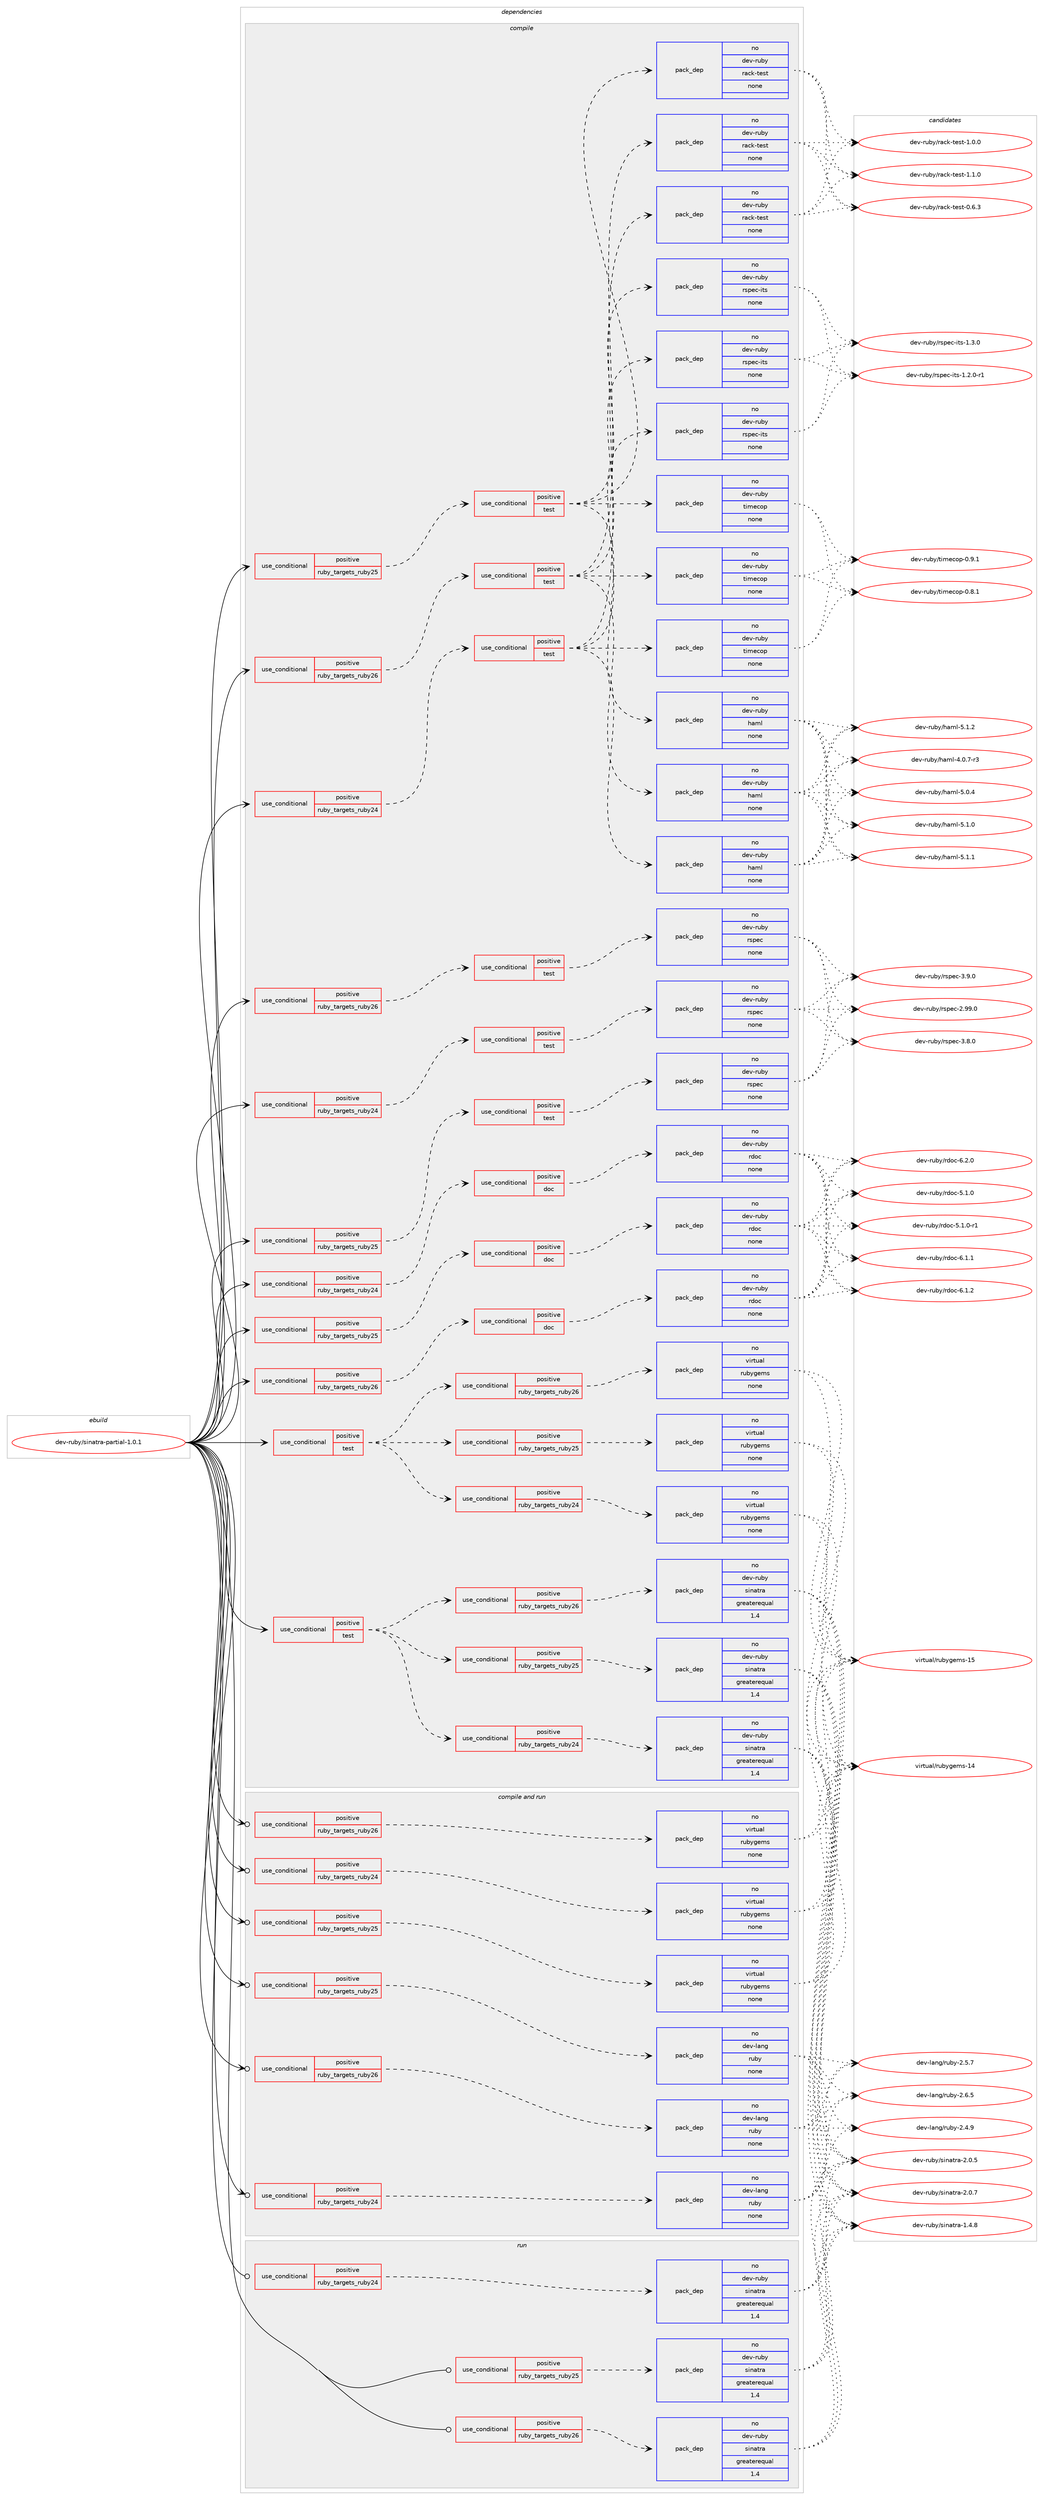 digraph prolog {

# *************
# Graph options
# *************

newrank=true;
concentrate=true;
compound=true;
graph [rankdir=LR,fontname=Helvetica,fontsize=10,ranksep=1.5];#, ranksep=2.5, nodesep=0.2];
edge  [arrowhead=vee];
node  [fontname=Helvetica,fontsize=10];

# **********
# The ebuild
# **********

subgraph cluster_leftcol {
color=gray;
rank=same;
label=<<i>ebuild</i>>;
id [label="dev-ruby/sinatra-partial-1.0.1", color=red, width=4, href="../dev-ruby/sinatra-partial-1.0.1.svg"];
}

# ****************
# The dependencies
# ****************

subgraph cluster_midcol {
color=gray;
label=<<i>dependencies</i>>;
subgraph cluster_compile {
fillcolor="#eeeeee";
style=filled;
label=<<i>compile</i>>;
subgraph cond178094 {
dependency716943 [label=<<TABLE BORDER="0" CELLBORDER="1" CELLSPACING="0" CELLPADDING="4"><TR><TD ROWSPAN="3" CELLPADDING="10">use_conditional</TD></TR><TR><TD>positive</TD></TR><TR><TD>ruby_targets_ruby24</TD></TR></TABLE>>, shape=none, color=red];
subgraph cond178095 {
dependency716944 [label=<<TABLE BORDER="0" CELLBORDER="1" CELLSPACING="0" CELLPADDING="4"><TR><TD ROWSPAN="3" CELLPADDING="10">use_conditional</TD></TR><TR><TD>positive</TD></TR><TR><TD>doc</TD></TR></TABLE>>, shape=none, color=red];
subgraph pack526803 {
dependency716945 [label=<<TABLE BORDER="0" CELLBORDER="1" CELLSPACING="0" CELLPADDING="4" WIDTH="220"><TR><TD ROWSPAN="6" CELLPADDING="30">pack_dep</TD></TR><TR><TD WIDTH="110">no</TD></TR><TR><TD>dev-ruby</TD></TR><TR><TD>rdoc</TD></TR><TR><TD>none</TD></TR><TR><TD></TD></TR></TABLE>>, shape=none, color=blue];
}
dependency716944:e -> dependency716945:w [weight=20,style="dashed",arrowhead="vee"];
}
dependency716943:e -> dependency716944:w [weight=20,style="dashed",arrowhead="vee"];
}
id:e -> dependency716943:w [weight=20,style="solid",arrowhead="vee"];
subgraph cond178096 {
dependency716946 [label=<<TABLE BORDER="0" CELLBORDER="1" CELLSPACING="0" CELLPADDING="4"><TR><TD ROWSPAN="3" CELLPADDING="10">use_conditional</TD></TR><TR><TD>positive</TD></TR><TR><TD>ruby_targets_ruby24</TD></TR></TABLE>>, shape=none, color=red];
subgraph cond178097 {
dependency716947 [label=<<TABLE BORDER="0" CELLBORDER="1" CELLSPACING="0" CELLPADDING="4"><TR><TD ROWSPAN="3" CELLPADDING="10">use_conditional</TD></TR><TR><TD>positive</TD></TR><TR><TD>test</TD></TR></TABLE>>, shape=none, color=red];
subgraph pack526804 {
dependency716948 [label=<<TABLE BORDER="0" CELLBORDER="1" CELLSPACING="0" CELLPADDING="4" WIDTH="220"><TR><TD ROWSPAN="6" CELLPADDING="30">pack_dep</TD></TR><TR><TD WIDTH="110">no</TD></TR><TR><TD>dev-ruby</TD></TR><TR><TD>haml</TD></TR><TR><TD>none</TD></TR><TR><TD></TD></TR></TABLE>>, shape=none, color=blue];
}
dependency716947:e -> dependency716948:w [weight=20,style="dashed",arrowhead="vee"];
subgraph pack526805 {
dependency716949 [label=<<TABLE BORDER="0" CELLBORDER="1" CELLSPACING="0" CELLPADDING="4" WIDTH="220"><TR><TD ROWSPAN="6" CELLPADDING="30">pack_dep</TD></TR><TR><TD WIDTH="110">no</TD></TR><TR><TD>dev-ruby</TD></TR><TR><TD>rack-test</TD></TR><TR><TD>none</TD></TR><TR><TD></TD></TR></TABLE>>, shape=none, color=blue];
}
dependency716947:e -> dependency716949:w [weight=20,style="dashed",arrowhead="vee"];
subgraph pack526806 {
dependency716950 [label=<<TABLE BORDER="0" CELLBORDER="1" CELLSPACING="0" CELLPADDING="4" WIDTH="220"><TR><TD ROWSPAN="6" CELLPADDING="30">pack_dep</TD></TR><TR><TD WIDTH="110">no</TD></TR><TR><TD>dev-ruby</TD></TR><TR><TD>rspec-its</TD></TR><TR><TD>none</TD></TR><TR><TD></TD></TR></TABLE>>, shape=none, color=blue];
}
dependency716947:e -> dependency716950:w [weight=20,style="dashed",arrowhead="vee"];
subgraph pack526807 {
dependency716951 [label=<<TABLE BORDER="0" CELLBORDER="1" CELLSPACING="0" CELLPADDING="4" WIDTH="220"><TR><TD ROWSPAN="6" CELLPADDING="30">pack_dep</TD></TR><TR><TD WIDTH="110">no</TD></TR><TR><TD>dev-ruby</TD></TR><TR><TD>timecop</TD></TR><TR><TD>none</TD></TR><TR><TD></TD></TR></TABLE>>, shape=none, color=blue];
}
dependency716947:e -> dependency716951:w [weight=20,style="dashed",arrowhead="vee"];
}
dependency716946:e -> dependency716947:w [weight=20,style="dashed",arrowhead="vee"];
}
id:e -> dependency716946:w [weight=20,style="solid",arrowhead="vee"];
subgraph cond178098 {
dependency716952 [label=<<TABLE BORDER="0" CELLBORDER="1" CELLSPACING="0" CELLPADDING="4"><TR><TD ROWSPAN="3" CELLPADDING="10">use_conditional</TD></TR><TR><TD>positive</TD></TR><TR><TD>ruby_targets_ruby24</TD></TR></TABLE>>, shape=none, color=red];
subgraph cond178099 {
dependency716953 [label=<<TABLE BORDER="0" CELLBORDER="1" CELLSPACING="0" CELLPADDING="4"><TR><TD ROWSPAN="3" CELLPADDING="10">use_conditional</TD></TR><TR><TD>positive</TD></TR><TR><TD>test</TD></TR></TABLE>>, shape=none, color=red];
subgraph pack526808 {
dependency716954 [label=<<TABLE BORDER="0" CELLBORDER="1" CELLSPACING="0" CELLPADDING="4" WIDTH="220"><TR><TD ROWSPAN="6" CELLPADDING="30">pack_dep</TD></TR><TR><TD WIDTH="110">no</TD></TR><TR><TD>dev-ruby</TD></TR><TR><TD>rspec</TD></TR><TR><TD>none</TD></TR><TR><TD></TD></TR></TABLE>>, shape=none, color=blue];
}
dependency716953:e -> dependency716954:w [weight=20,style="dashed",arrowhead="vee"];
}
dependency716952:e -> dependency716953:w [weight=20,style="dashed",arrowhead="vee"];
}
id:e -> dependency716952:w [weight=20,style="solid",arrowhead="vee"];
subgraph cond178100 {
dependency716955 [label=<<TABLE BORDER="0" CELLBORDER="1" CELLSPACING="0" CELLPADDING="4"><TR><TD ROWSPAN="3" CELLPADDING="10">use_conditional</TD></TR><TR><TD>positive</TD></TR><TR><TD>ruby_targets_ruby25</TD></TR></TABLE>>, shape=none, color=red];
subgraph cond178101 {
dependency716956 [label=<<TABLE BORDER="0" CELLBORDER="1" CELLSPACING="0" CELLPADDING="4"><TR><TD ROWSPAN="3" CELLPADDING="10">use_conditional</TD></TR><TR><TD>positive</TD></TR><TR><TD>doc</TD></TR></TABLE>>, shape=none, color=red];
subgraph pack526809 {
dependency716957 [label=<<TABLE BORDER="0" CELLBORDER="1" CELLSPACING="0" CELLPADDING="4" WIDTH="220"><TR><TD ROWSPAN="6" CELLPADDING="30">pack_dep</TD></TR><TR><TD WIDTH="110">no</TD></TR><TR><TD>dev-ruby</TD></TR><TR><TD>rdoc</TD></TR><TR><TD>none</TD></TR><TR><TD></TD></TR></TABLE>>, shape=none, color=blue];
}
dependency716956:e -> dependency716957:w [weight=20,style="dashed",arrowhead="vee"];
}
dependency716955:e -> dependency716956:w [weight=20,style="dashed",arrowhead="vee"];
}
id:e -> dependency716955:w [weight=20,style="solid",arrowhead="vee"];
subgraph cond178102 {
dependency716958 [label=<<TABLE BORDER="0" CELLBORDER="1" CELLSPACING="0" CELLPADDING="4"><TR><TD ROWSPAN="3" CELLPADDING="10">use_conditional</TD></TR><TR><TD>positive</TD></TR><TR><TD>ruby_targets_ruby25</TD></TR></TABLE>>, shape=none, color=red];
subgraph cond178103 {
dependency716959 [label=<<TABLE BORDER="0" CELLBORDER="1" CELLSPACING="0" CELLPADDING="4"><TR><TD ROWSPAN="3" CELLPADDING="10">use_conditional</TD></TR><TR><TD>positive</TD></TR><TR><TD>test</TD></TR></TABLE>>, shape=none, color=red];
subgraph pack526810 {
dependency716960 [label=<<TABLE BORDER="0" CELLBORDER="1" CELLSPACING="0" CELLPADDING="4" WIDTH="220"><TR><TD ROWSPAN="6" CELLPADDING="30">pack_dep</TD></TR><TR><TD WIDTH="110">no</TD></TR><TR><TD>dev-ruby</TD></TR><TR><TD>haml</TD></TR><TR><TD>none</TD></TR><TR><TD></TD></TR></TABLE>>, shape=none, color=blue];
}
dependency716959:e -> dependency716960:w [weight=20,style="dashed",arrowhead="vee"];
subgraph pack526811 {
dependency716961 [label=<<TABLE BORDER="0" CELLBORDER="1" CELLSPACING="0" CELLPADDING="4" WIDTH="220"><TR><TD ROWSPAN="6" CELLPADDING="30">pack_dep</TD></TR><TR><TD WIDTH="110">no</TD></TR><TR><TD>dev-ruby</TD></TR><TR><TD>rack-test</TD></TR><TR><TD>none</TD></TR><TR><TD></TD></TR></TABLE>>, shape=none, color=blue];
}
dependency716959:e -> dependency716961:w [weight=20,style="dashed",arrowhead="vee"];
subgraph pack526812 {
dependency716962 [label=<<TABLE BORDER="0" CELLBORDER="1" CELLSPACING="0" CELLPADDING="4" WIDTH="220"><TR><TD ROWSPAN="6" CELLPADDING="30">pack_dep</TD></TR><TR><TD WIDTH="110">no</TD></TR><TR><TD>dev-ruby</TD></TR><TR><TD>rspec-its</TD></TR><TR><TD>none</TD></TR><TR><TD></TD></TR></TABLE>>, shape=none, color=blue];
}
dependency716959:e -> dependency716962:w [weight=20,style="dashed",arrowhead="vee"];
subgraph pack526813 {
dependency716963 [label=<<TABLE BORDER="0" CELLBORDER="1" CELLSPACING="0" CELLPADDING="4" WIDTH="220"><TR><TD ROWSPAN="6" CELLPADDING="30">pack_dep</TD></TR><TR><TD WIDTH="110">no</TD></TR><TR><TD>dev-ruby</TD></TR><TR><TD>timecop</TD></TR><TR><TD>none</TD></TR><TR><TD></TD></TR></TABLE>>, shape=none, color=blue];
}
dependency716959:e -> dependency716963:w [weight=20,style="dashed",arrowhead="vee"];
}
dependency716958:e -> dependency716959:w [weight=20,style="dashed",arrowhead="vee"];
}
id:e -> dependency716958:w [weight=20,style="solid",arrowhead="vee"];
subgraph cond178104 {
dependency716964 [label=<<TABLE BORDER="0" CELLBORDER="1" CELLSPACING="0" CELLPADDING="4"><TR><TD ROWSPAN="3" CELLPADDING="10">use_conditional</TD></TR><TR><TD>positive</TD></TR><TR><TD>ruby_targets_ruby25</TD></TR></TABLE>>, shape=none, color=red];
subgraph cond178105 {
dependency716965 [label=<<TABLE BORDER="0" CELLBORDER="1" CELLSPACING="0" CELLPADDING="4"><TR><TD ROWSPAN="3" CELLPADDING="10">use_conditional</TD></TR><TR><TD>positive</TD></TR><TR><TD>test</TD></TR></TABLE>>, shape=none, color=red];
subgraph pack526814 {
dependency716966 [label=<<TABLE BORDER="0" CELLBORDER="1" CELLSPACING="0" CELLPADDING="4" WIDTH="220"><TR><TD ROWSPAN="6" CELLPADDING="30">pack_dep</TD></TR><TR><TD WIDTH="110">no</TD></TR><TR><TD>dev-ruby</TD></TR><TR><TD>rspec</TD></TR><TR><TD>none</TD></TR><TR><TD></TD></TR></TABLE>>, shape=none, color=blue];
}
dependency716965:e -> dependency716966:w [weight=20,style="dashed",arrowhead="vee"];
}
dependency716964:e -> dependency716965:w [weight=20,style="dashed",arrowhead="vee"];
}
id:e -> dependency716964:w [weight=20,style="solid",arrowhead="vee"];
subgraph cond178106 {
dependency716967 [label=<<TABLE BORDER="0" CELLBORDER="1" CELLSPACING="0" CELLPADDING="4"><TR><TD ROWSPAN="3" CELLPADDING="10">use_conditional</TD></TR><TR><TD>positive</TD></TR><TR><TD>ruby_targets_ruby26</TD></TR></TABLE>>, shape=none, color=red];
subgraph cond178107 {
dependency716968 [label=<<TABLE BORDER="0" CELLBORDER="1" CELLSPACING="0" CELLPADDING="4"><TR><TD ROWSPAN="3" CELLPADDING="10">use_conditional</TD></TR><TR><TD>positive</TD></TR><TR><TD>doc</TD></TR></TABLE>>, shape=none, color=red];
subgraph pack526815 {
dependency716969 [label=<<TABLE BORDER="0" CELLBORDER="1" CELLSPACING="0" CELLPADDING="4" WIDTH="220"><TR><TD ROWSPAN="6" CELLPADDING="30">pack_dep</TD></TR><TR><TD WIDTH="110">no</TD></TR><TR><TD>dev-ruby</TD></TR><TR><TD>rdoc</TD></TR><TR><TD>none</TD></TR><TR><TD></TD></TR></TABLE>>, shape=none, color=blue];
}
dependency716968:e -> dependency716969:w [weight=20,style="dashed",arrowhead="vee"];
}
dependency716967:e -> dependency716968:w [weight=20,style="dashed",arrowhead="vee"];
}
id:e -> dependency716967:w [weight=20,style="solid",arrowhead="vee"];
subgraph cond178108 {
dependency716970 [label=<<TABLE BORDER="0" CELLBORDER="1" CELLSPACING="0" CELLPADDING="4"><TR><TD ROWSPAN="3" CELLPADDING="10">use_conditional</TD></TR><TR><TD>positive</TD></TR><TR><TD>ruby_targets_ruby26</TD></TR></TABLE>>, shape=none, color=red];
subgraph cond178109 {
dependency716971 [label=<<TABLE BORDER="0" CELLBORDER="1" CELLSPACING="0" CELLPADDING="4"><TR><TD ROWSPAN="3" CELLPADDING="10">use_conditional</TD></TR><TR><TD>positive</TD></TR><TR><TD>test</TD></TR></TABLE>>, shape=none, color=red];
subgraph pack526816 {
dependency716972 [label=<<TABLE BORDER="0" CELLBORDER="1" CELLSPACING="0" CELLPADDING="4" WIDTH="220"><TR><TD ROWSPAN="6" CELLPADDING="30">pack_dep</TD></TR><TR><TD WIDTH="110">no</TD></TR><TR><TD>dev-ruby</TD></TR><TR><TD>haml</TD></TR><TR><TD>none</TD></TR><TR><TD></TD></TR></TABLE>>, shape=none, color=blue];
}
dependency716971:e -> dependency716972:w [weight=20,style="dashed",arrowhead="vee"];
subgraph pack526817 {
dependency716973 [label=<<TABLE BORDER="0" CELLBORDER="1" CELLSPACING="0" CELLPADDING="4" WIDTH="220"><TR><TD ROWSPAN="6" CELLPADDING="30">pack_dep</TD></TR><TR><TD WIDTH="110">no</TD></TR><TR><TD>dev-ruby</TD></TR><TR><TD>rack-test</TD></TR><TR><TD>none</TD></TR><TR><TD></TD></TR></TABLE>>, shape=none, color=blue];
}
dependency716971:e -> dependency716973:w [weight=20,style="dashed",arrowhead="vee"];
subgraph pack526818 {
dependency716974 [label=<<TABLE BORDER="0" CELLBORDER="1" CELLSPACING="0" CELLPADDING="4" WIDTH="220"><TR><TD ROWSPAN="6" CELLPADDING="30">pack_dep</TD></TR><TR><TD WIDTH="110">no</TD></TR><TR><TD>dev-ruby</TD></TR><TR><TD>rspec-its</TD></TR><TR><TD>none</TD></TR><TR><TD></TD></TR></TABLE>>, shape=none, color=blue];
}
dependency716971:e -> dependency716974:w [weight=20,style="dashed",arrowhead="vee"];
subgraph pack526819 {
dependency716975 [label=<<TABLE BORDER="0" CELLBORDER="1" CELLSPACING="0" CELLPADDING="4" WIDTH="220"><TR><TD ROWSPAN="6" CELLPADDING="30">pack_dep</TD></TR><TR><TD WIDTH="110">no</TD></TR><TR><TD>dev-ruby</TD></TR><TR><TD>timecop</TD></TR><TR><TD>none</TD></TR><TR><TD></TD></TR></TABLE>>, shape=none, color=blue];
}
dependency716971:e -> dependency716975:w [weight=20,style="dashed",arrowhead="vee"];
}
dependency716970:e -> dependency716971:w [weight=20,style="dashed",arrowhead="vee"];
}
id:e -> dependency716970:w [weight=20,style="solid",arrowhead="vee"];
subgraph cond178110 {
dependency716976 [label=<<TABLE BORDER="0" CELLBORDER="1" CELLSPACING="0" CELLPADDING="4"><TR><TD ROWSPAN="3" CELLPADDING="10">use_conditional</TD></TR><TR><TD>positive</TD></TR><TR><TD>ruby_targets_ruby26</TD></TR></TABLE>>, shape=none, color=red];
subgraph cond178111 {
dependency716977 [label=<<TABLE BORDER="0" CELLBORDER="1" CELLSPACING="0" CELLPADDING="4"><TR><TD ROWSPAN="3" CELLPADDING="10">use_conditional</TD></TR><TR><TD>positive</TD></TR><TR><TD>test</TD></TR></TABLE>>, shape=none, color=red];
subgraph pack526820 {
dependency716978 [label=<<TABLE BORDER="0" CELLBORDER="1" CELLSPACING="0" CELLPADDING="4" WIDTH="220"><TR><TD ROWSPAN="6" CELLPADDING="30">pack_dep</TD></TR><TR><TD WIDTH="110">no</TD></TR><TR><TD>dev-ruby</TD></TR><TR><TD>rspec</TD></TR><TR><TD>none</TD></TR><TR><TD></TD></TR></TABLE>>, shape=none, color=blue];
}
dependency716977:e -> dependency716978:w [weight=20,style="dashed",arrowhead="vee"];
}
dependency716976:e -> dependency716977:w [weight=20,style="dashed",arrowhead="vee"];
}
id:e -> dependency716976:w [weight=20,style="solid",arrowhead="vee"];
subgraph cond178112 {
dependency716979 [label=<<TABLE BORDER="0" CELLBORDER="1" CELLSPACING="0" CELLPADDING="4"><TR><TD ROWSPAN="3" CELLPADDING="10">use_conditional</TD></TR><TR><TD>positive</TD></TR><TR><TD>test</TD></TR></TABLE>>, shape=none, color=red];
subgraph cond178113 {
dependency716980 [label=<<TABLE BORDER="0" CELLBORDER="1" CELLSPACING="0" CELLPADDING="4"><TR><TD ROWSPAN="3" CELLPADDING="10">use_conditional</TD></TR><TR><TD>positive</TD></TR><TR><TD>ruby_targets_ruby24</TD></TR></TABLE>>, shape=none, color=red];
subgraph pack526821 {
dependency716981 [label=<<TABLE BORDER="0" CELLBORDER="1" CELLSPACING="0" CELLPADDING="4" WIDTH="220"><TR><TD ROWSPAN="6" CELLPADDING="30">pack_dep</TD></TR><TR><TD WIDTH="110">no</TD></TR><TR><TD>dev-ruby</TD></TR><TR><TD>sinatra</TD></TR><TR><TD>greaterequal</TD></TR><TR><TD>1.4</TD></TR></TABLE>>, shape=none, color=blue];
}
dependency716980:e -> dependency716981:w [weight=20,style="dashed",arrowhead="vee"];
}
dependency716979:e -> dependency716980:w [weight=20,style="dashed",arrowhead="vee"];
subgraph cond178114 {
dependency716982 [label=<<TABLE BORDER="0" CELLBORDER="1" CELLSPACING="0" CELLPADDING="4"><TR><TD ROWSPAN="3" CELLPADDING="10">use_conditional</TD></TR><TR><TD>positive</TD></TR><TR><TD>ruby_targets_ruby25</TD></TR></TABLE>>, shape=none, color=red];
subgraph pack526822 {
dependency716983 [label=<<TABLE BORDER="0" CELLBORDER="1" CELLSPACING="0" CELLPADDING="4" WIDTH="220"><TR><TD ROWSPAN="6" CELLPADDING="30">pack_dep</TD></TR><TR><TD WIDTH="110">no</TD></TR><TR><TD>dev-ruby</TD></TR><TR><TD>sinatra</TD></TR><TR><TD>greaterequal</TD></TR><TR><TD>1.4</TD></TR></TABLE>>, shape=none, color=blue];
}
dependency716982:e -> dependency716983:w [weight=20,style="dashed",arrowhead="vee"];
}
dependency716979:e -> dependency716982:w [weight=20,style="dashed",arrowhead="vee"];
subgraph cond178115 {
dependency716984 [label=<<TABLE BORDER="0" CELLBORDER="1" CELLSPACING="0" CELLPADDING="4"><TR><TD ROWSPAN="3" CELLPADDING="10">use_conditional</TD></TR><TR><TD>positive</TD></TR><TR><TD>ruby_targets_ruby26</TD></TR></TABLE>>, shape=none, color=red];
subgraph pack526823 {
dependency716985 [label=<<TABLE BORDER="0" CELLBORDER="1" CELLSPACING="0" CELLPADDING="4" WIDTH="220"><TR><TD ROWSPAN="6" CELLPADDING="30">pack_dep</TD></TR><TR><TD WIDTH="110">no</TD></TR><TR><TD>dev-ruby</TD></TR><TR><TD>sinatra</TD></TR><TR><TD>greaterequal</TD></TR><TR><TD>1.4</TD></TR></TABLE>>, shape=none, color=blue];
}
dependency716984:e -> dependency716985:w [weight=20,style="dashed",arrowhead="vee"];
}
dependency716979:e -> dependency716984:w [weight=20,style="dashed",arrowhead="vee"];
}
id:e -> dependency716979:w [weight=20,style="solid",arrowhead="vee"];
subgraph cond178116 {
dependency716986 [label=<<TABLE BORDER="0" CELLBORDER="1" CELLSPACING="0" CELLPADDING="4"><TR><TD ROWSPAN="3" CELLPADDING="10">use_conditional</TD></TR><TR><TD>positive</TD></TR><TR><TD>test</TD></TR></TABLE>>, shape=none, color=red];
subgraph cond178117 {
dependency716987 [label=<<TABLE BORDER="0" CELLBORDER="1" CELLSPACING="0" CELLPADDING="4"><TR><TD ROWSPAN="3" CELLPADDING="10">use_conditional</TD></TR><TR><TD>positive</TD></TR><TR><TD>ruby_targets_ruby24</TD></TR></TABLE>>, shape=none, color=red];
subgraph pack526824 {
dependency716988 [label=<<TABLE BORDER="0" CELLBORDER="1" CELLSPACING="0" CELLPADDING="4" WIDTH="220"><TR><TD ROWSPAN="6" CELLPADDING="30">pack_dep</TD></TR><TR><TD WIDTH="110">no</TD></TR><TR><TD>virtual</TD></TR><TR><TD>rubygems</TD></TR><TR><TD>none</TD></TR><TR><TD></TD></TR></TABLE>>, shape=none, color=blue];
}
dependency716987:e -> dependency716988:w [weight=20,style="dashed",arrowhead="vee"];
}
dependency716986:e -> dependency716987:w [weight=20,style="dashed",arrowhead="vee"];
subgraph cond178118 {
dependency716989 [label=<<TABLE BORDER="0" CELLBORDER="1" CELLSPACING="0" CELLPADDING="4"><TR><TD ROWSPAN="3" CELLPADDING="10">use_conditional</TD></TR><TR><TD>positive</TD></TR><TR><TD>ruby_targets_ruby25</TD></TR></TABLE>>, shape=none, color=red];
subgraph pack526825 {
dependency716990 [label=<<TABLE BORDER="0" CELLBORDER="1" CELLSPACING="0" CELLPADDING="4" WIDTH="220"><TR><TD ROWSPAN="6" CELLPADDING="30">pack_dep</TD></TR><TR><TD WIDTH="110">no</TD></TR><TR><TD>virtual</TD></TR><TR><TD>rubygems</TD></TR><TR><TD>none</TD></TR><TR><TD></TD></TR></TABLE>>, shape=none, color=blue];
}
dependency716989:e -> dependency716990:w [weight=20,style="dashed",arrowhead="vee"];
}
dependency716986:e -> dependency716989:w [weight=20,style="dashed",arrowhead="vee"];
subgraph cond178119 {
dependency716991 [label=<<TABLE BORDER="0" CELLBORDER="1" CELLSPACING="0" CELLPADDING="4"><TR><TD ROWSPAN="3" CELLPADDING="10">use_conditional</TD></TR><TR><TD>positive</TD></TR><TR><TD>ruby_targets_ruby26</TD></TR></TABLE>>, shape=none, color=red];
subgraph pack526826 {
dependency716992 [label=<<TABLE BORDER="0" CELLBORDER="1" CELLSPACING="0" CELLPADDING="4" WIDTH="220"><TR><TD ROWSPAN="6" CELLPADDING="30">pack_dep</TD></TR><TR><TD WIDTH="110">no</TD></TR><TR><TD>virtual</TD></TR><TR><TD>rubygems</TD></TR><TR><TD>none</TD></TR><TR><TD></TD></TR></TABLE>>, shape=none, color=blue];
}
dependency716991:e -> dependency716992:w [weight=20,style="dashed",arrowhead="vee"];
}
dependency716986:e -> dependency716991:w [weight=20,style="dashed",arrowhead="vee"];
}
id:e -> dependency716986:w [weight=20,style="solid",arrowhead="vee"];
}
subgraph cluster_compileandrun {
fillcolor="#eeeeee";
style=filled;
label=<<i>compile and run</i>>;
subgraph cond178120 {
dependency716993 [label=<<TABLE BORDER="0" CELLBORDER="1" CELLSPACING="0" CELLPADDING="4"><TR><TD ROWSPAN="3" CELLPADDING="10">use_conditional</TD></TR><TR><TD>positive</TD></TR><TR><TD>ruby_targets_ruby24</TD></TR></TABLE>>, shape=none, color=red];
subgraph pack526827 {
dependency716994 [label=<<TABLE BORDER="0" CELLBORDER="1" CELLSPACING="0" CELLPADDING="4" WIDTH="220"><TR><TD ROWSPAN="6" CELLPADDING="30">pack_dep</TD></TR><TR><TD WIDTH="110">no</TD></TR><TR><TD>dev-lang</TD></TR><TR><TD>ruby</TD></TR><TR><TD>none</TD></TR><TR><TD></TD></TR></TABLE>>, shape=none, color=blue];
}
dependency716993:e -> dependency716994:w [weight=20,style="dashed",arrowhead="vee"];
}
id:e -> dependency716993:w [weight=20,style="solid",arrowhead="odotvee"];
subgraph cond178121 {
dependency716995 [label=<<TABLE BORDER="0" CELLBORDER="1" CELLSPACING="0" CELLPADDING="4"><TR><TD ROWSPAN="3" CELLPADDING="10">use_conditional</TD></TR><TR><TD>positive</TD></TR><TR><TD>ruby_targets_ruby24</TD></TR></TABLE>>, shape=none, color=red];
subgraph pack526828 {
dependency716996 [label=<<TABLE BORDER="0" CELLBORDER="1" CELLSPACING="0" CELLPADDING="4" WIDTH="220"><TR><TD ROWSPAN="6" CELLPADDING="30">pack_dep</TD></TR><TR><TD WIDTH="110">no</TD></TR><TR><TD>virtual</TD></TR><TR><TD>rubygems</TD></TR><TR><TD>none</TD></TR><TR><TD></TD></TR></TABLE>>, shape=none, color=blue];
}
dependency716995:e -> dependency716996:w [weight=20,style="dashed",arrowhead="vee"];
}
id:e -> dependency716995:w [weight=20,style="solid",arrowhead="odotvee"];
subgraph cond178122 {
dependency716997 [label=<<TABLE BORDER="0" CELLBORDER="1" CELLSPACING="0" CELLPADDING="4"><TR><TD ROWSPAN="3" CELLPADDING="10">use_conditional</TD></TR><TR><TD>positive</TD></TR><TR><TD>ruby_targets_ruby25</TD></TR></TABLE>>, shape=none, color=red];
subgraph pack526829 {
dependency716998 [label=<<TABLE BORDER="0" CELLBORDER="1" CELLSPACING="0" CELLPADDING="4" WIDTH="220"><TR><TD ROWSPAN="6" CELLPADDING="30">pack_dep</TD></TR><TR><TD WIDTH="110">no</TD></TR><TR><TD>dev-lang</TD></TR><TR><TD>ruby</TD></TR><TR><TD>none</TD></TR><TR><TD></TD></TR></TABLE>>, shape=none, color=blue];
}
dependency716997:e -> dependency716998:w [weight=20,style="dashed",arrowhead="vee"];
}
id:e -> dependency716997:w [weight=20,style="solid",arrowhead="odotvee"];
subgraph cond178123 {
dependency716999 [label=<<TABLE BORDER="0" CELLBORDER="1" CELLSPACING="0" CELLPADDING="4"><TR><TD ROWSPAN="3" CELLPADDING="10">use_conditional</TD></TR><TR><TD>positive</TD></TR><TR><TD>ruby_targets_ruby25</TD></TR></TABLE>>, shape=none, color=red];
subgraph pack526830 {
dependency717000 [label=<<TABLE BORDER="0" CELLBORDER="1" CELLSPACING="0" CELLPADDING="4" WIDTH="220"><TR><TD ROWSPAN="6" CELLPADDING="30">pack_dep</TD></TR><TR><TD WIDTH="110">no</TD></TR><TR><TD>virtual</TD></TR><TR><TD>rubygems</TD></TR><TR><TD>none</TD></TR><TR><TD></TD></TR></TABLE>>, shape=none, color=blue];
}
dependency716999:e -> dependency717000:w [weight=20,style="dashed",arrowhead="vee"];
}
id:e -> dependency716999:w [weight=20,style="solid",arrowhead="odotvee"];
subgraph cond178124 {
dependency717001 [label=<<TABLE BORDER="0" CELLBORDER="1" CELLSPACING="0" CELLPADDING="4"><TR><TD ROWSPAN="3" CELLPADDING="10">use_conditional</TD></TR><TR><TD>positive</TD></TR><TR><TD>ruby_targets_ruby26</TD></TR></TABLE>>, shape=none, color=red];
subgraph pack526831 {
dependency717002 [label=<<TABLE BORDER="0" CELLBORDER="1" CELLSPACING="0" CELLPADDING="4" WIDTH="220"><TR><TD ROWSPAN="6" CELLPADDING="30">pack_dep</TD></TR><TR><TD WIDTH="110">no</TD></TR><TR><TD>dev-lang</TD></TR><TR><TD>ruby</TD></TR><TR><TD>none</TD></TR><TR><TD></TD></TR></TABLE>>, shape=none, color=blue];
}
dependency717001:e -> dependency717002:w [weight=20,style="dashed",arrowhead="vee"];
}
id:e -> dependency717001:w [weight=20,style="solid",arrowhead="odotvee"];
subgraph cond178125 {
dependency717003 [label=<<TABLE BORDER="0" CELLBORDER="1" CELLSPACING="0" CELLPADDING="4"><TR><TD ROWSPAN="3" CELLPADDING="10">use_conditional</TD></TR><TR><TD>positive</TD></TR><TR><TD>ruby_targets_ruby26</TD></TR></TABLE>>, shape=none, color=red];
subgraph pack526832 {
dependency717004 [label=<<TABLE BORDER="0" CELLBORDER="1" CELLSPACING="0" CELLPADDING="4" WIDTH="220"><TR><TD ROWSPAN="6" CELLPADDING="30">pack_dep</TD></TR><TR><TD WIDTH="110">no</TD></TR><TR><TD>virtual</TD></TR><TR><TD>rubygems</TD></TR><TR><TD>none</TD></TR><TR><TD></TD></TR></TABLE>>, shape=none, color=blue];
}
dependency717003:e -> dependency717004:w [weight=20,style="dashed",arrowhead="vee"];
}
id:e -> dependency717003:w [weight=20,style="solid",arrowhead="odotvee"];
}
subgraph cluster_run {
fillcolor="#eeeeee";
style=filled;
label=<<i>run</i>>;
subgraph cond178126 {
dependency717005 [label=<<TABLE BORDER="0" CELLBORDER="1" CELLSPACING="0" CELLPADDING="4"><TR><TD ROWSPAN="3" CELLPADDING="10">use_conditional</TD></TR><TR><TD>positive</TD></TR><TR><TD>ruby_targets_ruby24</TD></TR></TABLE>>, shape=none, color=red];
subgraph pack526833 {
dependency717006 [label=<<TABLE BORDER="0" CELLBORDER="1" CELLSPACING="0" CELLPADDING="4" WIDTH="220"><TR><TD ROWSPAN="6" CELLPADDING="30">pack_dep</TD></TR><TR><TD WIDTH="110">no</TD></TR><TR><TD>dev-ruby</TD></TR><TR><TD>sinatra</TD></TR><TR><TD>greaterequal</TD></TR><TR><TD>1.4</TD></TR></TABLE>>, shape=none, color=blue];
}
dependency717005:e -> dependency717006:w [weight=20,style="dashed",arrowhead="vee"];
}
id:e -> dependency717005:w [weight=20,style="solid",arrowhead="odot"];
subgraph cond178127 {
dependency717007 [label=<<TABLE BORDER="0" CELLBORDER="1" CELLSPACING="0" CELLPADDING="4"><TR><TD ROWSPAN="3" CELLPADDING="10">use_conditional</TD></TR><TR><TD>positive</TD></TR><TR><TD>ruby_targets_ruby25</TD></TR></TABLE>>, shape=none, color=red];
subgraph pack526834 {
dependency717008 [label=<<TABLE BORDER="0" CELLBORDER="1" CELLSPACING="0" CELLPADDING="4" WIDTH="220"><TR><TD ROWSPAN="6" CELLPADDING="30">pack_dep</TD></TR><TR><TD WIDTH="110">no</TD></TR><TR><TD>dev-ruby</TD></TR><TR><TD>sinatra</TD></TR><TR><TD>greaterequal</TD></TR><TR><TD>1.4</TD></TR></TABLE>>, shape=none, color=blue];
}
dependency717007:e -> dependency717008:w [weight=20,style="dashed",arrowhead="vee"];
}
id:e -> dependency717007:w [weight=20,style="solid",arrowhead="odot"];
subgraph cond178128 {
dependency717009 [label=<<TABLE BORDER="0" CELLBORDER="1" CELLSPACING="0" CELLPADDING="4"><TR><TD ROWSPAN="3" CELLPADDING="10">use_conditional</TD></TR><TR><TD>positive</TD></TR><TR><TD>ruby_targets_ruby26</TD></TR></TABLE>>, shape=none, color=red];
subgraph pack526835 {
dependency717010 [label=<<TABLE BORDER="0" CELLBORDER="1" CELLSPACING="0" CELLPADDING="4" WIDTH="220"><TR><TD ROWSPAN="6" CELLPADDING="30">pack_dep</TD></TR><TR><TD WIDTH="110">no</TD></TR><TR><TD>dev-ruby</TD></TR><TR><TD>sinatra</TD></TR><TR><TD>greaterequal</TD></TR><TR><TD>1.4</TD></TR></TABLE>>, shape=none, color=blue];
}
dependency717009:e -> dependency717010:w [weight=20,style="dashed",arrowhead="vee"];
}
id:e -> dependency717009:w [weight=20,style="solid",arrowhead="odot"];
}
}

# **************
# The candidates
# **************

subgraph cluster_choices {
rank=same;
color=gray;
label=<<i>candidates</i>>;

subgraph choice526803 {
color=black;
nodesep=1;
choice10010111845114117981214711410011199455346494648 [label="dev-ruby/rdoc-5.1.0", color=red, width=4,href="../dev-ruby/rdoc-5.1.0.svg"];
choice100101118451141179812147114100111994553464946484511449 [label="dev-ruby/rdoc-5.1.0-r1", color=red, width=4,href="../dev-ruby/rdoc-5.1.0-r1.svg"];
choice10010111845114117981214711410011199455446494649 [label="dev-ruby/rdoc-6.1.1", color=red, width=4,href="../dev-ruby/rdoc-6.1.1.svg"];
choice10010111845114117981214711410011199455446494650 [label="dev-ruby/rdoc-6.1.2", color=red, width=4,href="../dev-ruby/rdoc-6.1.2.svg"];
choice10010111845114117981214711410011199455446504648 [label="dev-ruby/rdoc-6.2.0", color=red, width=4,href="../dev-ruby/rdoc-6.2.0.svg"];
dependency716945:e -> choice10010111845114117981214711410011199455346494648:w [style=dotted,weight="100"];
dependency716945:e -> choice100101118451141179812147114100111994553464946484511449:w [style=dotted,weight="100"];
dependency716945:e -> choice10010111845114117981214711410011199455446494649:w [style=dotted,weight="100"];
dependency716945:e -> choice10010111845114117981214711410011199455446494650:w [style=dotted,weight="100"];
dependency716945:e -> choice10010111845114117981214711410011199455446504648:w [style=dotted,weight="100"];
}
subgraph choice526804 {
color=black;
nodesep=1;
choice100101118451141179812147104971091084552464846554511451 [label="dev-ruby/haml-4.0.7-r3", color=red, width=4,href="../dev-ruby/haml-4.0.7-r3.svg"];
choice10010111845114117981214710497109108455346484652 [label="dev-ruby/haml-5.0.4", color=red, width=4,href="../dev-ruby/haml-5.0.4.svg"];
choice10010111845114117981214710497109108455346494648 [label="dev-ruby/haml-5.1.0", color=red, width=4,href="../dev-ruby/haml-5.1.0.svg"];
choice10010111845114117981214710497109108455346494649 [label="dev-ruby/haml-5.1.1", color=red, width=4,href="../dev-ruby/haml-5.1.1.svg"];
choice10010111845114117981214710497109108455346494650 [label="dev-ruby/haml-5.1.2", color=red, width=4,href="../dev-ruby/haml-5.1.2.svg"];
dependency716948:e -> choice100101118451141179812147104971091084552464846554511451:w [style=dotted,weight="100"];
dependency716948:e -> choice10010111845114117981214710497109108455346484652:w [style=dotted,weight="100"];
dependency716948:e -> choice10010111845114117981214710497109108455346494648:w [style=dotted,weight="100"];
dependency716948:e -> choice10010111845114117981214710497109108455346494649:w [style=dotted,weight="100"];
dependency716948:e -> choice10010111845114117981214710497109108455346494650:w [style=dotted,weight="100"];
}
subgraph choice526805 {
color=black;
nodesep=1;
choice100101118451141179812147114979910745116101115116454846544651 [label="dev-ruby/rack-test-0.6.3", color=red, width=4,href="../dev-ruby/rack-test-0.6.3.svg"];
choice100101118451141179812147114979910745116101115116454946484648 [label="dev-ruby/rack-test-1.0.0", color=red, width=4,href="../dev-ruby/rack-test-1.0.0.svg"];
choice100101118451141179812147114979910745116101115116454946494648 [label="dev-ruby/rack-test-1.1.0", color=red, width=4,href="../dev-ruby/rack-test-1.1.0.svg"];
dependency716949:e -> choice100101118451141179812147114979910745116101115116454846544651:w [style=dotted,weight="100"];
dependency716949:e -> choice100101118451141179812147114979910745116101115116454946484648:w [style=dotted,weight="100"];
dependency716949:e -> choice100101118451141179812147114979910745116101115116454946494648:w [style=dotted,weight="100"];
}
subgraph choice526806 {
color=black;
nodesep=1;
choice10010111845114117981214711411511210199451051161154549465046484511449 [label="dev-ruby/rspec-its-1.2.0-r1", color=red, width=4,href="../dev-ruby/rspec-its-1.2.0-r1.svg"];
choice1001011184511411798121471141151121019945105116115454946514648 [label="dev-ruby/rspec-its-1.3.0", color=red, width=4,href="../dev-ruby/rspec-its-1.3.0.svg"];
dependency716950:e -> choice10010111845114117981214711411511210199451051161154549465046484511449:w [style=dotted,weight="100"];
dependency716950:e -> choice1001011184511411798121471141151121019945105116115454946514648:w [style=dotted,weight="100"];
}
subgraph choice526807 {
color=black;
nodesep=1;
choice10010111845114117981214711610510910199111112454846564649 [label="dev-ruby/timecop-0.8.1", color=red, width=4,href="../dev-ruby/timecop-0.8.1.svg"];
choice10010111845114117981214711610510910199111112454846574649 [label="dev-ruby/timecop-0.9.1", color=red, width=4,href="../dev-ruby/timecop-0.9.1.svg"];
dependency716951:e -> choice10010111845114117981214711610510910199111112454846564649:w [style=dotted,weight="100"];
dependency716951:e -> choice10010111845114117981214711610510910199111112454846574649:w [style=dotted,weight="100"];
}
subgraph choice526808 {
color=black;
nodesep=1;
choice1001011184511411798121471141151121019945504657574648 [label="dev-ruby/rspec-2.99.0", color=red, width=4,href="../dev-ruby/rspec-2.99.0.svg"];
choice10010111845114117981214711411511210199455146564648 [label="dev-ruby/rspec-3.8.0", color=red, width=4,href="../dev-ruby/rspec-3.8.0.svg"];
choice10010111845114117981214711411511210199455146574648 [label="dev-ruby/rspec-3.9.0", color=red, width=4,href="../dev-ruby/rspec-3.9.0.svg"];
dependency716954:e -> choice1001011184511411798121471141151121019945504657574648:w [style=dotted,weight="100"];
dependency716954:e -> choice10010111845114117981214711411511210199455146564648:w [style=dotted,weight="100"];
dependency716954:e -> choice10010111845114117981214711411511210199455146574648:w [style=dotted,weight="100"];
}
subgraph choice526809 {
color=black;
nodesep=1;
choice10010111845114117981214711410011199455346494648 [label="dev-ruby/rdoc-5.1.0", color=red, width=4,href="../dev-ruby/rdoc-5.1.0.svg"];
choice100101118451141179812147114100111994553464946484511449 [label="dev-ruby/rdoc-5.1.0-r1", color=red, width=4,href="../dev-ruby/rdoc-5.1.0-r1.svg"];
choice10010111845114117981214711410011199455446494649 [label="dev-ruby/rdoc-6.1.1", color=red, width=4,href="../dev-ruby/rdoc-6.1.1.svg"];
choice10010111845114117981214711410011199455446494650 [label="dev-ruby/rdoc-6.1.2", color=red, width=4,href="../dev-ruby/rdoc-6.1.2.svg"];
choice10010111845114117981214711410011199455446504648 [label="dev-ruby/rdoc-6.2.0", color=red, width=4,href="../dev-ruby/rdoc-6.2.0.svg"];
dependency716957:e -> choice10010111845114117981214711410011199455346494648:w [style=dotted,weight="100"];
dependency716957:e -> choice100101118451141179812147114100111994553464946484511449:w [style=dotted,weight="100"];
dependency716957:e -> choice10010111845114117981214711410011199455446494649:w [style=dotted,weight="100"];
dependency716957:e -> choice10010111845114117981214711410011199455446494650:w [style=dotted,weight="100"];
dependency716957:e -> choice10010111845114117981214711410011199455446504648:w [style=dotted,weight="100"];
}
subgraph choice526810 {
color=black;
nodesep=1;
choice100101118451141179812147104971091084552464846554511451 [label="dev-ruby/haml-4.0.7-r3", color=red, width=4,href="../dev-ruby/haml-4.0.7-r3.svg"];
choice10010111845114117981214710497109108455346484652 [label="dev-ruby/haml-5.0.4", color=red, width=4,href="../dev-ruby/haml-5.0.4.svg"];
choice10010111845114117981214710497109108455346494648 [label="dev-ruby/haml-5.1.0", color=red, width=4,href="../dev-ruby/haml-5.1.0.svg"];
choice10010111845114117981214710497109108455346494649 [label="dev-ruby/haml-5.1.1", color=red, width=4,href="../dev-ruby/haml-5.1.1.svg"];
choice10010111845114117981214710497109108455346494650 [label="dev-ruby/haml-5.1.2", color=red, width=4,href="../dev-ruby/haml-5.1.2.svg"];
dependency716960:e -> choice100101118451141179812147104971091084552464846554511451:w [style=dotted,weight="100"];
dependency716960:e -> choice10010111845114117981214710497109108455346484652:w [style=dotted,weight="100"];
dependency716960:e -> choice10010111845114117981214710497109108455346494648:w [style=dotted,weight="100"];
dependency716960:e -> choice10010111845114117981214710497109108455346494649:w [style=dotted,weight="100"];
dependency716960:e -> choice10010111845114117981214710497109108455346494650:w [style=dotted,weight="100"];
}
subgraph choice526811 {
color=black;
nodesep=1;
choice100101118451141179812147114979910745116101115116454846544651 [label="dev-ruby/rack-test-0.6.3", color=red, width=4,href="../dev-ruby/rack-test-0.6.3.svg"];
choice100101118451141179812147114979910745116101115116454946484648 [label="dev-ruby/rack-test-1.0.0", color=red, width=4,href="../dev-ruby/rack-test-1.0.0.svg"];
choice100101118451141179812147114979910745116101115116454946494648 [label="dev-ruby/rack-test-1.1.0", color=red, width=4,href="../dev-ruby/rack-test-1.1.0.svg"];
dependency716961:e -> choice100101118451141179812147114979910745116101115116454846544651:w [style=dotted,weight="100"];
dependency716961:e -> choice100101118451141179812147114979910745116101115116454946484648:w [style=dotted,weight="100"];
dependency716961:e -> choice100101118451141179812147114979910745116101115116454946494648:w [style=dotted,weight="100"];
}
subgraph choice526812 {
color=black;
nodesep=1;
choice10010111845114117981214711411511210199451051161154549465046484511449 [label="dev-ruby/rspec-its-1.2.0-r1", color=red, width=4,href="../dev-ruby/rspec-its-1.2.0-r1.svg"];
choice1001011184511411798121471141151121019945105116115454946514648 [label="dev-ruby/rspec-its-1.3.0", color=red, width=4,href="../dev-ruby/rspec-its-1.3.0.svg"];
dependency716962:e -> choice10010111845114117981214711411511210199451051161154549465046484511449:w [style=dotted,weight="100"];
dependency716962:e -> choice1001011184511411798121471141151121019945105116115454946514648:w [style=dotted,weight="100"];
}
subgraph choice526813 {
color=black;
nodesep=1;
choice10010111845114117981214711610510910199111112454846564649 [label="dev-ruby/timecop-0.8.1", color=red, width=4,href="../dev-ruby/timecop-0.8.1.svg"];
choice10010111845114117981214711610510910199111112454846574649 [label="dev-ruby/timecop-0.9.1", color=red, width=4,href="../dev-ruby/timecop-0.9.1.svg"];
dependency716963:e -> choice10010111845114117981214711610510910199111112454846564649:w [style=dotted,weight="100"];
dependency716963:e -> choice10010111845114117981214711610510910199111112454846574649:w [style=dotted,weight="100"];
}
subgraph choice526814 {
color=black;
nodesep=1;
choice1001011184511411798121471141151121019945504657574648 [label="dev-ruby/rspec-2.99.0", color=red, width=4,href="../dev-ruby/rspec-2.99.0.svg"];
choice10010111845114117981214711411511210199455146564648 [label="dev-ruby/rspec-3.8.0", color=red, width=4,href="../dev-ruby/rspec-3.8.0.svg"];
choice10010111845114117981214711411511210199455146574648 [label="dev-ruby/rspec-3.9.0", color=red, width=4,href="../dev-ruby/rspec-3.9.0.svg"];
dependency716966:e -> choice1001011184511411798121471141151121019945504657574648:w [style=dotted,weight="100"];
dependency716966:e -> choice10010111845114117981214711411511210199455146564648:w [style=dotted,weight="100"];
dependency716966:e -> choice10010111845114117981214711411511210199455146574648:w [style=dotted,weight="100"];
}
subgraph choice526815 {
color=black;
nodesep=1;
choice10010111845114117981214711410011199455346494648 [label="dev-ruby/rdoc-5.1.0", color=red, width=4,href="../dev-ruby/rdoc-5.1.0.svg"];
choice100101118451141179812147114100111994553464946484511449 [label="dev-ruby/rdoc-5.1.0-r1", color=red, width=4,href="../dev-ruby/rdoc-5.1.0-r1.svg"];
choice10010111845114117981214711410011199455446494649 [label="dev-ruby/rdoc-6.1.1", color=red, width=4,href="../dev-ruby/rdoc-6.1.1.svg"];
choice10010111845114117981214711410011199455446494650 [label="dev-ruby/rdoc-6.1.2", color=red, width=4,href="../dev-ruby/rdoc-6.1.2.svg"];
choice10010111845114117981214711410011199455446504648 [label="dev-ruby/rdoc-6.2.0", color=red, width=4,href="../dev-ruby/rdoc-6.2.0.svg"];
dependency716969:e -> choice10010111845114117981214711410011199455346494648:w [style=dotted,weight="100"];
dependency716969:e -> choice100101118451141179812147114100111994553464946484511449:w [style=dotted,weight="100"];
dependency716969:e -> choice10010111845114117981214711410011199455446494649:w [style=dotted,weight="100"];
dependency716969:e -> choice10010111845114117981214711410011199455446494650:w [style=dotted,weight="100"];
dependency716969:e -> choice10010111845114117981214711410011199455446504648:w [style=dotted,weight="100"];
}
subgraph choice526816 {
color=black;
nodesep=1;
choice100101118451141179812147104971091084552464846554511451 [label="dev-ruby/haml-4.0.7-r3", color=red, width=4,href="../dev-ruby/haml-4.0.7-r3.svg"];
choice10010111845114117981214710497109108455346484652 [label="dev-ruby/haml-5.0.4", color=red, width=4,href="../dev-ruby/haml-5.0.4.svg"];
choice10010111845114117981214710497109108455346494648 [label="dev-ruby/haml-5.1.0", color=red, width=4,href="../dev-ruby/haml-5.1.0.svg"];
choice10010111845114117981214710497109108455346494649 [label="dev-ruby/haml-5.1.1", color=red, width=4,href="../dev-ruby/haml-5.1.1.svg"];
choice10010111845114117981214710497109108455346494650 [label="dev-ruby/haml-5.1.2", color=red, width=4,href="../dev-ruby/haml-5.1.2.svg"];
dependency716972:e -> choice100101118451141179812147104971091084552464846554511451:w [style=dotted,weight="100"];
dependency716972:e -> choice10010111845114117981214710497109108455346484652:w [style=dotted,weight="100"];
dependency716972:e -> choice10010111845114117981214710497109108455346494648:w [style=dotted,weight="100"];
dependency716972:e -> choice10010111845114117981214710497109108455346494649:w [style=dotted,weight="100"];
dependency716972:e -> choice10010111845114117981214710497109108455346494650:w [style=dotted,weight="100"];
}
subgraph choice526817 {
color=black;
nodesep=1;
choice100101118451141179812147114979910745116101115116454846544651 [label="dev-ruby/rack-test-0.6.3", color=red, width=4,href="../dev-ruby/rack-test-0.6.3.svg"];
choice100101118451141179812147114979910745116101115116454946484648 [label="dev-ruby/rack-test-1.0.0", color=red, width=4,href="../dev-ruby/rack-test-1.0.0.svg"];
choice100101118451141179812147114979910745116101115116454946494648 [label="dev-ruby/rack-test-1.1.0", color=red, width=4,href="../dev-ruby/rack-test-1.1.0.svg"];
dependency716973:e -> choice100101118451141179812147114979910745116101115116454846544651:w [style=dotted,weight="100"];
dependency716973:e -> choice100101118451141179812147114979910745116101115116454946484648:w [style=dotted,weight="100"];
dependency716973:e -> choice100101118451141179812147114979910745116101115116454946494648:w [style=dotted,weight="100"];
}
subgraph choice526818 {
color=black;
nodesep=1;
choice10010111845114117981214711411511210199451051161154549465046484511449 [label="dev-ruby/rspec-its-1.2.0-r1", color=red, width=4,href="../dev-ruby/rspec-its-1.2.0-r1.svg"];
choice1001011184511411798121471141151121019945105116115454946514648 [label="dev-ruby/rspec-its-1.3.0", color=red, width=4,href="../dev-ruby/rspec-its-1.3.0.svg"];
dependency716974:e -> choice10010111845114117981214711411511210199451051161154549465046484511449:w [style=dotted,weight="100"];
dependency716974:e -> choice1001011184511411798121471141151121019945105116115454946514648:w [style=dotted,weight="100"];
}
subgraph choice526819 {
color=black;
nodesep=1;
choice10010111845114117981214711610510910199111112454846564649 [label="dev-ruby/timecop-0.8.1", color=red, width=4,href="../dev-ruby/timecop-0.8.1.svg"];
choice10010111845114117981214711610510910199111112454846574649 [label="dev-ruby/timecop-0.9.1", color=red, width=4,href="../dev-ruby/timecop-0.9.1.svg"];
dependency716975:e -> choice10010111845114117981214711610510910199111112454846564649:w [style=dotted,weight="100"];
dependency716975:e -> choice10010111845114117981214711610510910199111112454846574649:w [style=dotted,weight="100"];
}
subgraph choice526820 {
color=black;
nodesep=1;
choice1001011184511411798121471141151121019945504657574648 [label="dev-ruby/rspec-2.99.0", color=red, width=4,href="../dev-ruby/rspec-2.99.0.svg"];
choice10010111845114117981214711411511210199455146564648 [label="dev-ruby/rspec-3.8.0", color=red, width=4,href="../dev-ruby/rspec-3.8.0.svg"];
choice10010111845114117981214711411511210199455146574648 [label="dev-ruby/rspec-3.9.0", color=red, width=4,href="../dev-ruby/rspec-3.9.0.svg"];
dependency716978:e -> choice1001011184511411798121471141151121019945504657574648:w [style=dotted,weight="100"];
dependency716978:e -> choice10010111845114117981214711411511210199455146564648:w [style=dotted,weight="100"];
dependency716978:e -> choice10010111845114117981214711411511210199455146574648:w [style=dotted,weight="100"];
}
subgraph choice526821 {
color=black;
nodesep=1;
choice1001011184511411798121471151051109711611497454946524656 [label="dev-ruby/sinatra-1.4.8", color=red, width=4,href="../dev-ruby/sinatra-1.4.8.svg"];
choice1001011184511411798121471151051109711611497455046484653 [label="dev-ruby/sinatra-2.0.5", color=red, width=4,href="../dev-ruby/sinatra-2.0.5.svg"];
choice1001011184511411798121471151051109711611497455046484655 [label="dev-ruby/sinatra-2.0.7", color=red, width=4,href="../dev-ruby/sinatra-2.0.7.svg"];
dependency716981:e -> choice1001011184511411798121471151051109711611497454946524656:w [style=dotted,weight="100"];
dependency716981:e -> choice1001011184511411798121471151051109711611497455046484653:w [style=dotted,weight="100"];
dependency716981:e -> choice1001011184511411798121471151051109711611497455046484655:w [style=dotted,weight="100"];
}
subgraph choice526822 {
color=black;
nodesep=1;
choice1001011184511411798121471151051109711611497454946524656 [label="dev-ruby/sinatra-1.4.8", color=red, width=4,href="../dev-ruby/sinatra-1.4.8.svg"];
choice1001011184511411798121471151051109711611497455046484653 [label="dev-ruby/sinatra-2.0.5", color=red, width=4,href="../dev-ruby/sinatra-2.0.5.svg"];
choice1001011184511411798121471151051109711611497455046484655 [label="dev-ruby/sinatra-2.0.7", color=red, width=4,href="../dev-ruby/sinatra-2.0.7.svg"];
dependency716983:e -> choice1001011184511411798121471151051109711611497454946524656:w [style=dotted,weight="100"];
dependency716983:e -> choice1001011184511411798121471151051109711611497455046484653:w [style=dotted,weight="100"];
dependency716983:e -> choice1001011184511411798121471151051109711611497455046484655:w [style=dotted,weight="100"];
}
subgraph choice526823 {
color=black;
nodesep=1;
choice1001011184511411798121471151051109711611497454946524656 [label="dev-ruby/sinatra-1.4.8", color=red, width=4,href="../dev-ruby/sinatra-1.4.8.svg"];
choice1001011184511411798121471151051109711611497455046484653 [label="dev-ruby/sinatra-2.0.5", color=red, width=4,href="../dev-ruby/sinatra-2.0.5.svg"];
choice1001011184511411798121471151051109711611497455046484655 [label="dev-ruby/sinatra-2.0.7", color=red, width=4,href="../dev-ruby/sinatra-2.0.7.svg"];
dependency716985:e -> choice1001011184511411798121471151051109711611497454946524656:w [style=dotted,weight="100"];
dependency716985:e -> choice1001011184511411798121471151051109711611497455046484653:w [style=dotted,weight="100"];
dependency716985:e -> choice1001011184511411798121471151051109711611497455046484655:w [style=dotted,weight="100"];
}
subgraph choice526824 {
color=black;
nodesep=1;
choice118105114116117971084711411798121103101109115454952 [label="virtual/rubygems-14", color=red, width=4,href="../virtual/rubygems-14.svg"];
choice118105114116117971084711411798121103101109115454953 [label="virtual/rubygems-15", color=red, width=4,href="../virtual/rubygems-15.svg"];
dependency716988:e -> choice118105114116117971084711411798121103101109115454952:w [style=dotted,weight="100"];
dependency716988:e -> choice118105114116117971084711411798121103101109115454953:w [style=dotted,weight="100"];
}
subgraph choice526825 {
color=black;
nodesep=1;
choice118105114116117971084711411798121103101109115454952 [label="virtual/rubygems-14", color=red, width=4,href="../virtual/rubygems-14.svg"];
choice118105114116117971084711411798121103101109115454953 [label="virtual/rubygems-15", color=red, width=4,href="../virtual/rubygems-15.svg"];
dependency716990:e -> choice118105114116117971084711411798121103101109115454952:w [style=dotted,weight="100"];
dependency716990:e -> choice118105114116117971084711411798121103101109115454953:w [style=dotted,weight="100"];
}
subgraph choice526826 {
color=black;
nodesep=1;
choice118105114116117971084711411798121103101109115454952 [label="virtual/rubygems-14", color=red, width=4,href="../virtual/rubygems-14.svg"];
choice118105114116117971084711411798121103101109115454953 [label="virtual/rubygems-15", color=red, width=4,href="../virtual/rubygems-15.svg"];
dependency716992:e -> choice118105114116117971084711411798121103101109115454952:w [style=dotted,weight="100"];
dependency716992:e -> choice118105114116117971084711411798121103101109115454953:w [style=dotted,weight="100"];
}
subgraph choice526827 {
color=black;
nodesep=1;
choice10010111845108971101034711411798121455046524657 [label="dev-lang/ruby-2.4.9", color=red, width=4,href="../dev-lang/ruby-2.4.9.svg"];
choice10010111845108971101034711411798121455046534655 [label="dev-lang/ruby-2.5.7", color=red, width=4,href="../dev-lang/ruby-2.5.7.svg"];
choice10010111845108971101034711411798121455046544653 [label="dev-lang/ruby-2.6.5", color=red, width=4,href="../dev-lang/ruby-2.6.5.svg"];
dependency716994:e -> choice10010111845108971101034711411798121455046524657:w [style=dotted,weight="100"];
dependency716994:e -> choice10010111845108971101034711411798121455046534655:w [style=dotted,weight="100"];
dependency716994:e -> choice10010111845108971101034711411798121455046544653:w [style=dotted,weight="100"];
}
subgraph choice526828 {
color=black;
nodesep=1;
choice118105114116117971084711411798121103101109115454952 [label="virtual/rubygems-14", color=red, width=4,href="../virtual/rubygems-14.svg"];
choice118105114116117971084711411798121103101109115454953 [label="virtual/rubygems-15", color=red, width=4,href="../virtual/rubygems-15.svg"];
dependency716996:e -> choice118105114116117971084711411798121103101109115454952:w [style=dotted,weight="100"];
dependency716996:e -> choice118105114116117971084711411798121103101109115454953:w [style=dotted,weight="100"];
}
subgraph choice526829 {
color=black;
nodesep=1;
choice10010111845108971101034711411798121455046524657 [label="dev-lang/ruby-2.4.9", color=red, width=4,href="../dev-lang/ruby-2.4.9.svg"];
choice10010111845108971101034711411798121455046534655 [label="dev-lang/ruby-2.5.7", color=red, width=4,href="../dev-lang/ruby-2.5.7.svg"];
choice10010111845108971101034711411798121455046544653 [label="dev-lang/ruby-2.6.5", color=red, width=4,href="../dev-lang/ruby-2.6.5.svg"];
dependency716998:e -> choice10010111845108971101034711411798121455046524657:w [style=dotted,weight="100"];
dependency716998:e -> choice10010111845108971101034711411798121455046534655:w [style=dotted,weight="100"];
dependency716998:e -> choice10010111845108971101034711411798121455046544653:w [style=dotted,weight="100"];
}
subgraph choice526830 {
color=black;
nodesep=1;
choice118105114116117971084711411798121103101109115454952 [label="virtual/rubygems-14", color=red, width=4,href="../virtual/rubygems-14.svg"];
choice118105114116117971084711411798121103101109115454953 [label="virtual/rubygems-15", color=red, width=4,href="../virtual/rubygems-15.svg"];
dependency717000:e -> choice118105114116117971084711411798121103101109115454952:w [style=dotted,weight="100"];
dependency717000:e -> choice118105114116117971084711411798121103101109115454953:w [style=dotted,weight="100"];
}
subgraph choice526831 {
color=black;
nodesep=1;
choice10010111845108971101034711411798121455046524657 [label="dev-lang/ruby-2.4.9", color=red, width=4,href="../dev-lang/ruby-2.4.9.svg"];
choice10010111845108971101034711411798121455046534655 [label="dev-lang/ruby-2.5.7", color=red, width=4,href="../dev-lang/ruby-2.5.7.svg"];
choice10010111845108971101034711411798121455046544653 [label="dev-lang/ruby-2.6.5", color=red, width=4,href="../dev-lang/ruby-2.6.5.svg"];
dependency717002:e -> choice10010111845108971101034711411798121455046524657:w [style=dotted,weight="100"];
dependency717002:e -> choice10010111845108971101034711411798121455046534655:w [style=dotted,weight="100"];
dependency717002:e -> choice10010111845108971101034711411798121455046544653:w [style=dotted,weight="100"];
}
subgraph choice526832 {
color=black;
nodesep=1;
choice118105114116117971084711411798121103101109115454952 [label="virtual/rubygems-14", color=red, width=4,href="../virtual/rubygems-14.svg"];
choice118105114116117971084711411798121103101109115454953 [label="virtual/rubygems-15", color=red, width=4,href="../virtual/rubygems-15.svg"];
dependency717004:e -> choice118105114116117971084711411798121103101109115454952:w [style=dotted,weight="100"];
dependency717004:e -> choice118105114116117971084711411798121103101109115454953:w [style=dotted,weight="100"];
}
subgraph choice526833 {
color=black;
nodesep=1;
choice1001011184511411798121471151051109711611497454946524656 [label="dev-ruby/sinatra-1.4.8", color=red, width=4,href="../dev-ruby/sinatra-1.4.8.svg"];
choice1001011184511411798121471151051109711611497455046484653 [label="dev-ruby/sinatra-2.0.5", color=red, width=4,href="../dev-ruby/sinatra-2.0.5.svg"];
choice1001011184511411798121471151051109711611497455046484655 [label="dev-ruby/sinatra-2.0.7", color=red, width=4,href="../dev-ruby/sinatra-2.0.7.svg"];
dependency717006:e -> choice1001011184511411798121471151051109711611497454946524656:w [style=dotted,weight="100"];
dependency717006:e -> choice1001011184511411798121471151051109711611497455046484653:w [style=dotted,weight="100"];
dependency717006:e -> choice1001011184511411798121471151051109711611497455046484655:w [style=dotted,weight="100"];
}
subgraph choice526834 {
color=black;
nodesep=1;
choice1001011184511411798121471151051109711611497454946524656 [label="dev-ruby/sinatra-1.4.8", color=red, width=4,href="../dev-ruby/sinatra-1.4.8.svg"];
choice1001011184511411798121471151051109711611497455046484653 [label="dev-ruby/sinatra-2.0.5", color=red, width=4,href="../dev-ruby/sinatra-2.0.5.svg"];
choice1001011184511411798121471151051109711611497455046484655 [label="dev-ruby/sinatra-2.0.7", color=red, width=4,href="../dev-ruby/sinatra-2.0.7.svg"];
dependency717008:e -> choice1001011184511411798121471151051109711611497454946524656:w [style=dotted,weight="100"];
dependency717008:e -> choice1001011184511411798121471151051109711611497455046484653:w [style=dotted,weight="100"];
dependency717008:e -> choice1001011184511411798121471151051109711611497455046484655:w [style=dotted,weight="100"];
}
subgraph choice526835 {
color=black;
nodesep=1;
choice1001011184511411798121471151051109711611497454946524656 [label="dev-ruby/sinatra-1.4.8", color=red, width=4,href="../dev-ruby/sinatra-1.4.8.svg"];
choice1001011184511411798121471151051109711611497455046484653 [label="dev-ruby/sinatra-2.0.5", color=red, width=4,href="../dev-ruby/sinatra-2.0.5.svg"];
choice1001011184511411798121471151051109711611497455046484655 [label="dev-ruby/sinatra-2.0.7", color=red, width=4,href="../dev-ruby/sinatra-2.0.7.svg"];
dependency717010:e -> choice1001011184511411798121471151051109711611497454946524656:w [style=dotted,weight="100"];
dependency717010:e -> choice1001011184511411798121471151051109711611497455046484653:w [style=dotted,weight="100"];
dependency717010:e -> choice1001011184511411798121471151051109711611497455046484655:w [style=dotted,weight="100"];
}
}

}
